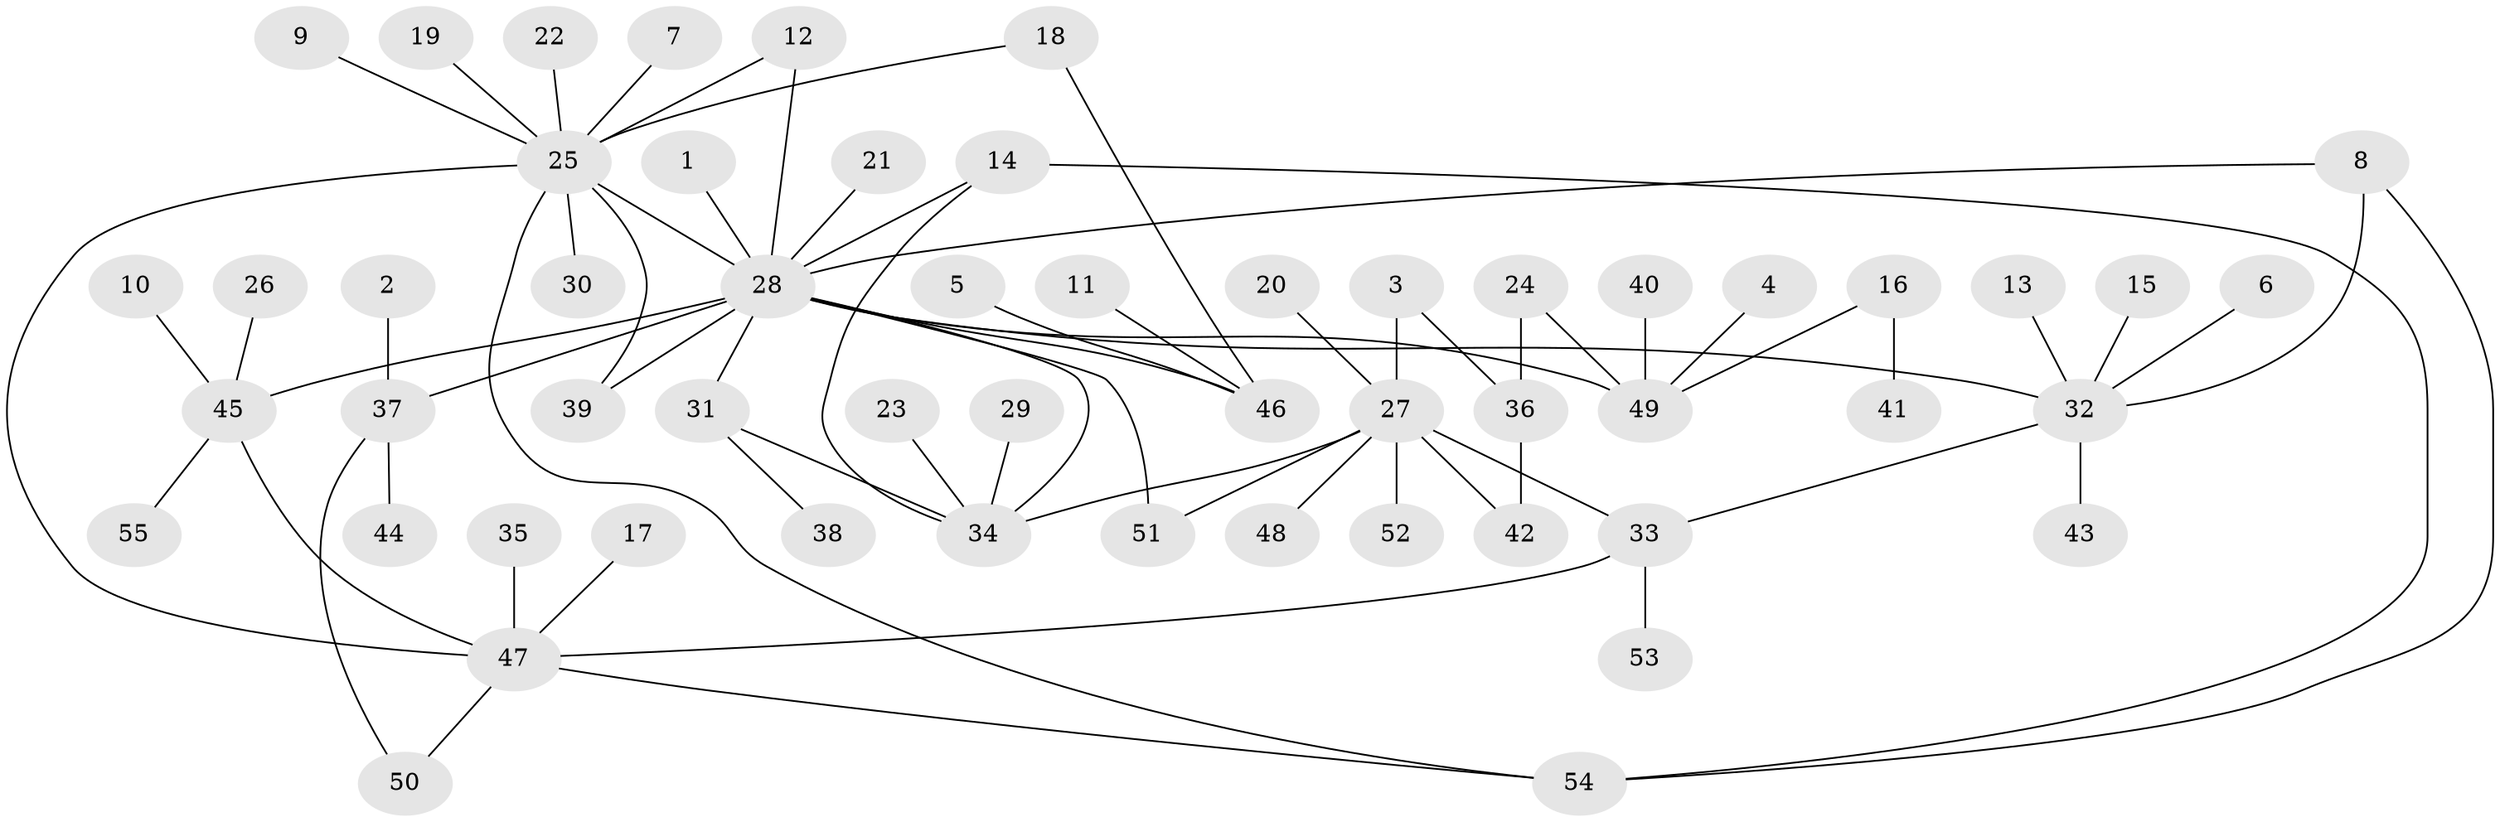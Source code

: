 // original degree distribution, {12: 0.009345794392523364, 18: 0.009345794392523364, 4: 0.028037383177570093, 6: 0.018691588785046728, 5: 0.028037383177570093, 3: 0.14018691588785046, 10: 0.009345794392523364, 7: 0.028037383177570093, 1: 0.5794392523364486, 2: 0.14018691588785046, 9: 0.009345794392523364}
// Generated by graph-tools (version 1.1) at 2025/01/03/09/25 03:01:55]
// undirected, 55 vertices, 70 edges
graph export_dot {
graph [start="1"]
  node [color=gray90,style=filled];
  1;
  2;
  3;
  4;
  5;
  6;
  7;
  8;
  9;
  10;
  11;
  12;
  13;
  14;
  15;
  16;
  17;
  18;
  19;
  20;
  21;
  22;
  23;
  24;
  25;
  26;
  27;
  28;
  29;
  30;
  31;
  32;
  33;
  34;
  35;
  36;
  37;
  38;
  39;
  40;
  41;
  42;
  43;
  44;
  45;
  46;
  47;
  48;
  49;
  50;
  51;
  52;
  53;
  54;
  55;
  1 -- 28 [weight=1.0];
  2 -- 37 [weight=1.0];
  3 -- 27 [weight=1.0];
  3 -- 36 [weight=1.0];
  4 -- 49 [weight=1.0];
  5 -- 46 [weight=1.0];
  6 -- 32 [weight=1.0];
  7 -- 25 [weight=1.0];
  8 -- 28 [weight=1.0];
  8 -- 32 [weight=1.0];
  8 -- 54 [weight=1.0];
  9 -- 25 [weight=1.0];
  10 -- 45 [weight=1.0];
  11 -- 46 [weight=1.0];
  12 -- 25 [weight=1.0];
  12 -- 28 [weight=1.0];
  13 -- 32 [weight=1.0];
  14 -- 28 [weight=1.0];
  14 -- 34 [weight=1.0];
  14 -- 54 [weight=1.0];
  15 -- 32 [weight=1.0];
  16 -- 41 [weight=1.0];
  16 -- 49 [weight=1.0];
  17 -- 47 [weight=1.0];
  18 -- 25 [weight=1.0];
  18 -- 46 [weight=1.0];
  19 -- 25 [weight=1.0];
  20 -- 27 [weight=1.0];
  21 -- 28 [weight=1.0];
  22 -- 25 [weight=1.0];
  23 -- 34 [weight=1.0];
  24 -- 36 [weight=1.0];
  24 -- 49 [weight=1.0];
  25 -- 28 [weight=1.0];
  25 -- 30 [weight=1.0];
  25 -- 39 [weight=1.0];
  25 -- 47 [weight=1.0];
  25 -- 54 [weight=1.0];
  26 -- 45 [weight=1.0];
  27 -- 33 [weight=1.0];
  27 -- 34 [weight=1.0];
  27 -- 42 [weight=1.0];
  27 -- 48 [weight=1.0];
  27 -- 51 [weight=1.0];
  27 -- 52 [weight=1.0];
  28 -- 31 [weight=1.0];
  28 -- 32 [weight=1.0];
  28 -- 34 [weight=1.0];
  28 -- 37 [weight=1.0];
  28 -- 39 [weight=1.0];
  28 -- 45 [weight=1.0];
  28 -- 46 [weight=1.0];
  28 -- 49 [weight=1.0];
  28 -- 51 [weight=1.0];
  29 -- 34 [weight=1.0];
  31 -- 34 [weight=1.0];
  31 -- 38 [weight=1.0];
  32 -- 33 [weight=1.0];
  32 -- 43 [weight=1.0];
  33 -- 47 [weight=1.0];
  33 -- 53 [weight=1.0];
  35 -- 47 [weight=1.0];
  36 -- 42 [weight=1.0];
  37 -- 44 [weight=1.0];
  37 -- 50 [weight=1.0];
  40 -- 49 [weight=1.0];
  45 -- 47 [weight=1.0];
  45 -- 55 [weight=1.0];
  47 -- 50 [weight=1.0];
  47 -- 54 [weight=1.0];
}
